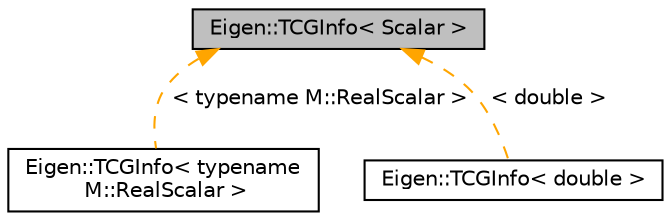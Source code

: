 digraph "Eigen::TCGInfo&lt; Scalar &gt;"
{
 // LATEX_PDF_SIZE
  edge [fontname="Helvetica",fontsize="10",labelfontname="Helvetica",labelfontsize="10"];
  node [fontname="Helvetica",fontsize="10",shape=record];
  Node1 [label="Eigen::TCGInfo\< Scalar \>",height=0.2,width=0.4,color="black", fillcolor="grey75", style="filled", fontcolor="black",tooltip=" "];
  Node1 -> Node2 [dir="back",color="orange",fontsize="10",style="dashed",label=" \< typename M::RealScalar \>" ,fontname="Helvetica"];
  Node2 [label="Eigen::TCGInfo\< typename\l M::RealScalar \>",height=0.2,width=0.4,color="black", fillcolor="white", style="filled",URL="$a01568.html",tooltip=" "];
  Node1 -> Node3 [dir="back",color="orange",fontsize="10",style="dashed",label=" \< double \>" ,fontname="Helvetica"];
  Node3 [label="Eigen::TCGInfo\< double \>",height=0.2,width=0.4,color="black", fillcolor="white", style="filled",URL="$a01568.html",tooltip=" "];
}
